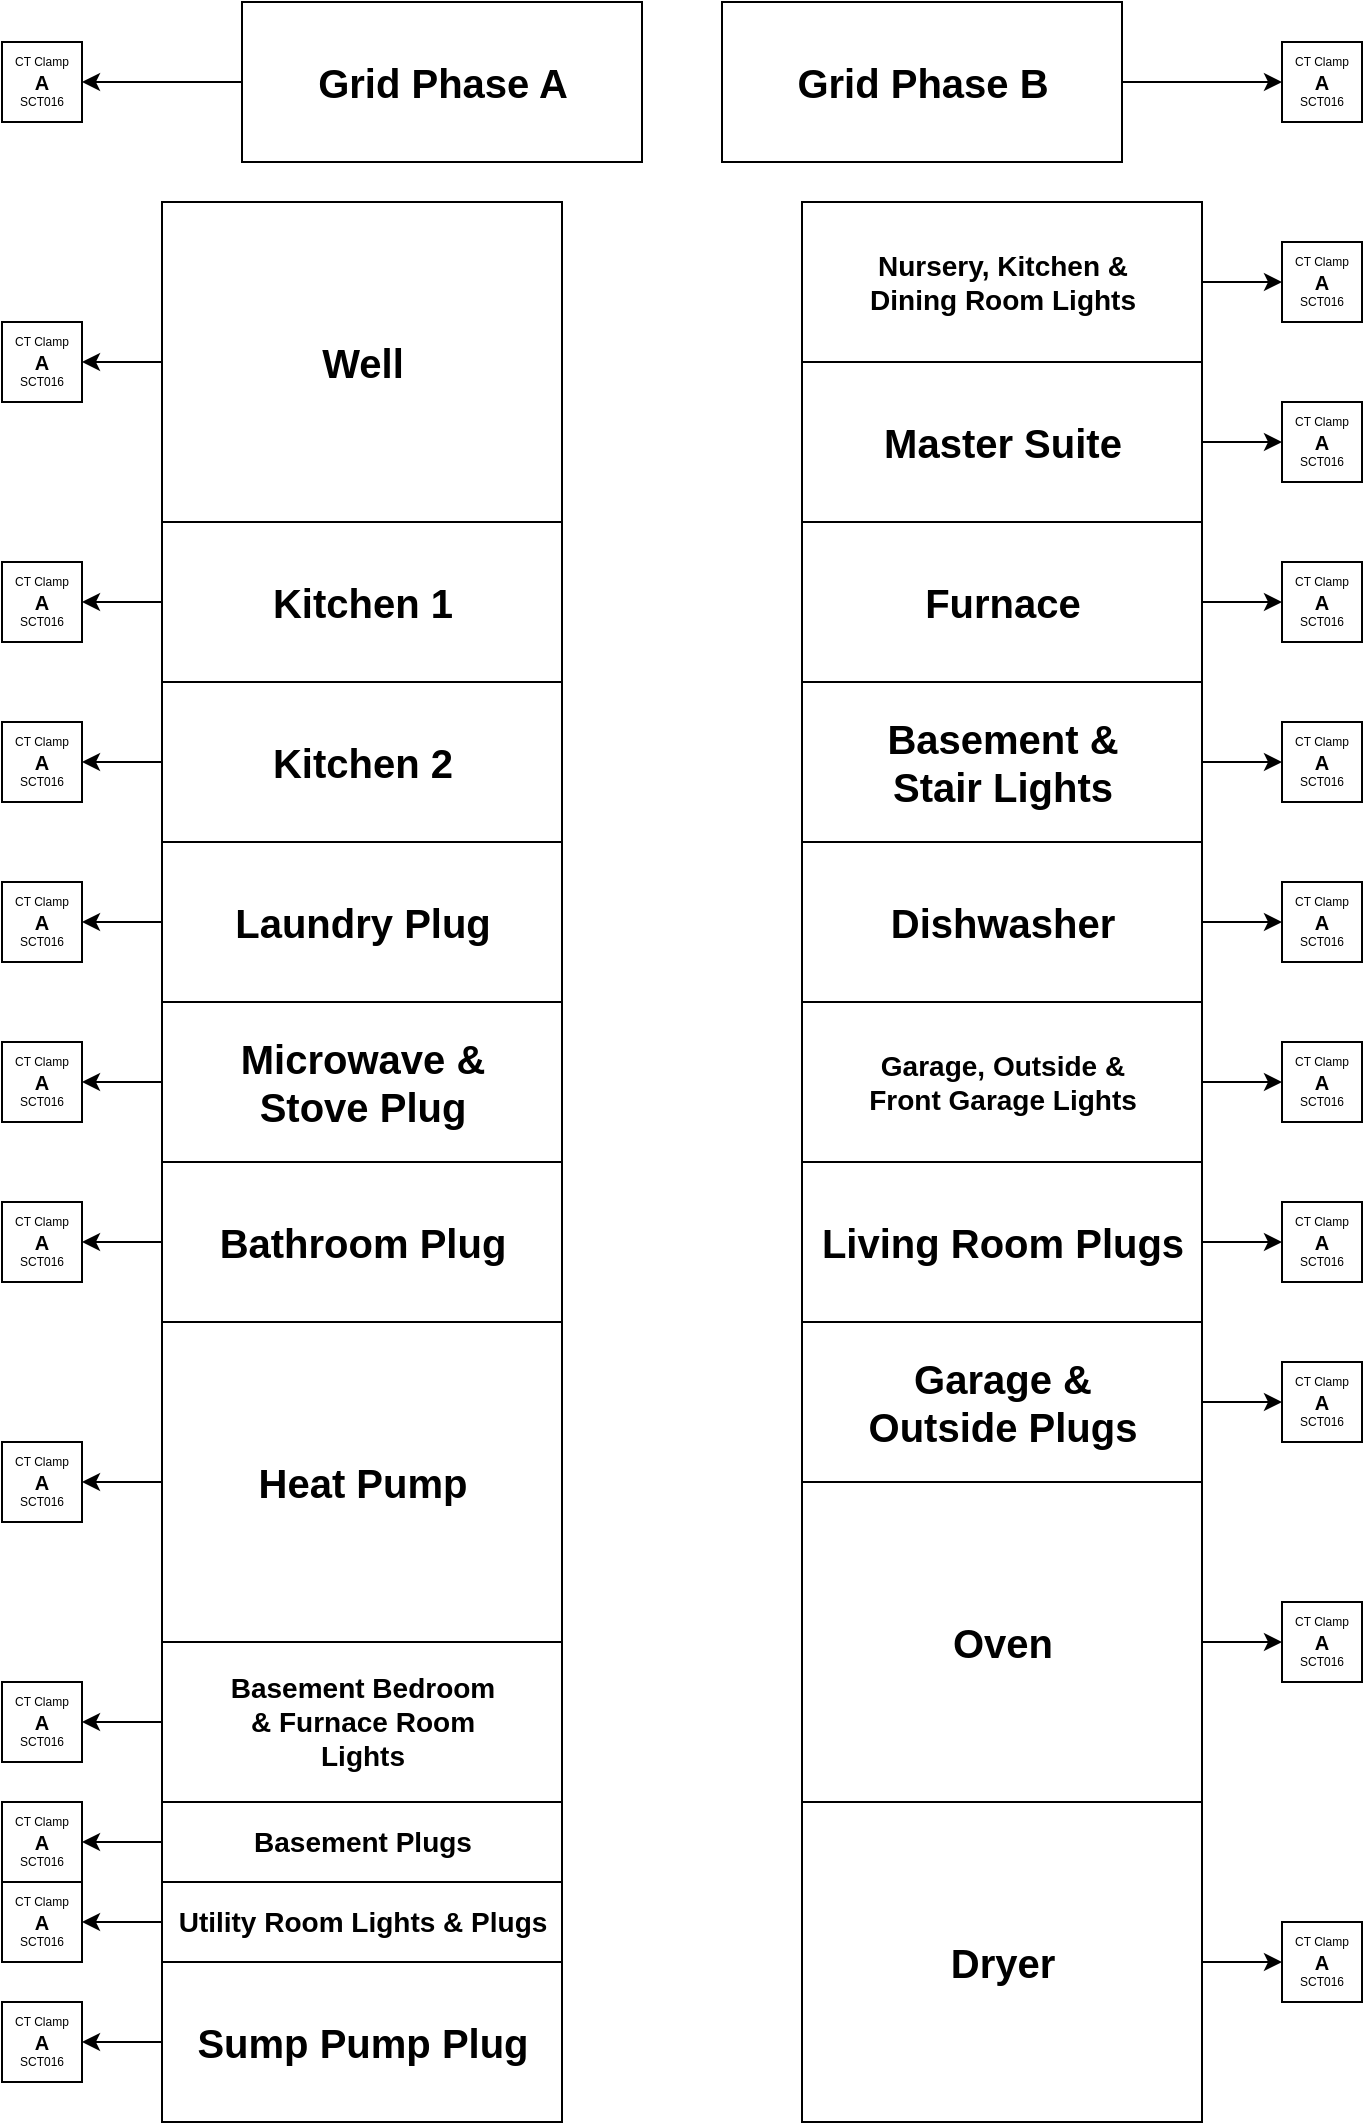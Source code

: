 <mxfile version="19.0.2" type="github" pages="2">
  <diagram id="DRhgaLMDNraIOgMgWesx" name="Breaker Box">
    <mxGraphModel dx="813" dy="431" grid="1" gridSize="10" guides="1" tooltips="1" connect="1" arrows="1" fold="1" page="1" pageScale="1" pageWidth="850" pageHeight="1100" math="0" shadow="0">
      <root>
        <mxCell id="0" />
        <mxCell id="1" parent="0" />
        <mxCell id="drx9oqWnCaMJqr_u1JMM-46" style="edgeStyle=orthogonalEdgeStyle;rounded=0;orthogonalLoop=1;jettySize=auto;html=1;entryX=1;entryY=0.5;entryDx=0;entryDy=0;fontSize=10;" edge="1" parent="1" source="ZPgQHkscu5WNzXI9OrXt-1" target="drx9oqWnCaMJqr_u1JMM-1">
          <mxGeometry relative="1" as="geometry" />
        </mxCell>
        <mxCell id="ZPgQHkscu5WNzXI9OrXt-1" value="Well" style="verticalLabelPosition=middle;verticalAlign=middle;html=1;shape=mxgraph.basic.rect;fillColor2=none;strokeWidth=1;size=20;indent=5;labelPosition=center;align=center;fontSize=20;fontStyle=1" vertex="1" parent="1">
          <mxGeometry x="160" y="120" width="200" height="160" as="geometry" />
        </mxCell>
        <mxCell id="drx9oqWnCaMJqr_u1JMM-45" style="edgeStyle=orthogonalEdgeStyle;rounded=0;orthogonalLoop=1;jettySize=auto;html=1;entryX=1;entryY=0.5;entryDx=0;entryDy=0;fontSize=10;" edge="1" parent="1" source="ZPgQHkscu5WNzXI9OrXt-2" target="drx9oqWnCaMJqr_u1JMM-2">
          <mxGeometry relative="1" as="geometry" />
        </mxCell>
        <mxCell id="ZPgQHkscu5WNzXI9OrXt-2" value="&lt;b&gt;Kitchen 1&lt;/b&gt;" style="verticalLabelPosition=middle;verticalAlign=middle;html=1;shape=mxgraph.basic.rect;fillColor2=none;strokeWidth=1;size=20;indent=5;fontSize=20;labelPosition=center;align=center;" vertex="1" parent="1">
          <mxGeometry x="160" y="280" width="200" height="80" as="geometry" />
        </mxCell>
        <mxCell id="drx9oqWnCaMJqr_u1JMM-44" style="edgeStyle=orthogonalEdgeStyle;rounded=0;orthogonalLoop=1;jettySize=auto;html=1;entryX=1;entryY=0.5;entryDx=0;entryDy=0;fontSize=10;" edge="1" parent="1" source="ZPgQHkscu5WNzXI9OrXt-3" target="drx9oqWnCaMJqr_u1JMM-3">
          <mxGeometry relative="1" as="geometry" />
        </mxCell>
        <mxCell id="ZPgQHkscu5WNzXI9OrXt-3" value="&lt;b&gt;Kitchen 2&lt;/b&gt;" style="verticalLabelPosition=middle;verticalAlign=middle;html=1;shape=mxgraph.basic.rect;fillColor2=none;strokeWidth=1;size=20;indent=5;fontSize=20;labelPosition=center;align=center;" vertex="1" parent="1">
          <mxGeometry x="160" y="360" width="200" height="80" as="geometry" />
        </mxCell>
        <mxCell id="drx9oqWnCaMJqr_u1JMM-43" style="edgeStyle=orthogonalEdgeStyle;rounded=0;orthogonalLoop=1;jettySize=auto;html=1;entryX=1;entryY=0.5;entryDx=0;entryDy=0;fontSize=10;" edge="1" parent="1" source="ZPgQHkscu5WNzXI9OrXt-4" target="drx9oqWnCaMJqr_u1JMM-4">
          <mxGeometry relative="1" as="geometry" />
        </mxCell>
        <mxCell id="ZPgQHkscu5WNzXI9OrXt-4" value="&lt;b&gt;Laundry Plug&lt;/b&gt;" style="verticalLabelPosition=middle;verticalAlign=middle;html=1;shape=mxgraph.basic.rect;fillColor2=none;strokeWidth=1;size=20;indent=5;fontSize=20;labelPosition=center;align=center;" vertex="1" parent="1">
          <mxGeometry x="160" y="440" width="200" height="80" as="geometry" />
        </mxCell>
        <mxCell id="drx9oqWnCaMJqr_u1JMM-42" style="edgeStyle=orthogonalEdgeStyle;rounded=0;orthogonalLoop=1;jettySize=auto;html=1;entryX=1;entryY=0.5;entryDx=0;entryDy=0;fontSize=10;" edge="1" parent="1" source="ZPgQHkscu5WNzXI9OrXt-5" target="drx9oqWnCaMJqr_u1JMM-15">
          <mxGeometry relative="1" as="geometry" />
        </mxCell>
        <mxCell id="ZPgQHkscu5WNzXI9OrXt-5" value="&lt;b&gt;Microwave &amp;amp; &lt;br&gt;Stove Plug&lt;/b&gt;" style="verticalLabelPosition=middle;verticalAlign=middle;html=1;shape=mxgraph.basic.rect;fillColor2=none;strokeWidth=1;size=20;indent=5;fontSize=20;labelPosition=center;align=center;" vertex="1" parent="1">
          <mxGeometry x="160" y="520" width="200" height="80" as="geometry" />
        </mxCell>
        <mxCell id="drx9oqWnCaMJqr_u1JMM-41" style="edgeStyle=orthogonalEdgeStyle;rounded=0;orthogonalLoop=1;jettySize=auto;html=1;entryX=1;entryY=0.5;entryDx=0;entryDy=0;fontSize=10;" edge="1" parent="1" source="ZPgQHkscu5WNzXI9OrXt-6" target="drx9oqWnCaMJqr_u1JMM-21">
          <mxGeometry relative="1" as="geometry" />
        </mxCell>
        <mxCell id="ZPgQHkscu5WNzXI9OrXt-6" value="&lt;b&gt;Bathroom Plug&lt;/b&gt;" style="verticalLabelPosition=middle;verticalAlign=middle;html=1;shape=mxgraph.basic.rect;fillColor2=none;strokeWidth=1;size=20;indent=5;fontSize=20;labelPosition=center;align=center;" vertex="1" parent="1">
          <mxGeometry x="160" y="600" width="200" height="80" as="geometry" />
        </mxCell>
        <mxCell id="drx9oqWnCaMJqr_u1JMM-40" style="edgeStyle=orthogonalEdgeStyle;rounded=0;orthogonalLoop=1;jettySize=auto;html=1;entryX=1;entryY=0.5;entryDx=0;entryDy=0;fontSize=10;" edge="1" parent="1" source="ZPgQHkscu5WNzXI9OrXt-7" target="drx9oqWnCaMJqr_u1JMM-20">
          <mxGeometry relative="1" as="geometry" />
        </mxCell>
        <mxCell id="ZPgQHkscu5WNzXI9OrXt-7" value="&lt;b&gt;Heat Pump&lt;/b&gt;" style="verticalLabelPosition=middle;verticalAlign=middle;html=1;shape=mxgraph.basic.rect;fillColor2=none;strokeWidth=1;size=20;indent=5;fontSize=20;labelPosition=center;align=center;" vertex="1" parent="1">
          <mxGeometry x="160" y="680" width="200" height="160" as="geometry" />
        </mxCell>
        <mxCell id="drx9oqWnCaMJqr_u1JMM-39" style="edgeStyle=orthogonalEdgeStyle;rounded=0;orthogonalLoop=1;jettySize=auto;html=1;entryX=1;entryY=0.5;entryDx=0;entryDy=0;fontSize=10;" edge="1" parent="1" source="ZPgQHkscu5WNzXI9OrXt-8" target="drx9oqWnCaMJqr_u1JMM-19">
          <mxGeometry relative="1" as="geometry" />
        </mxCell>
        <mxCell id="ZPgQHkscu5WNzXI9OrXt-8" value="&lt;b style=&quot;font-size: 14px;&quot;&gt;Basement Bedroom&lt;br style=&quot;font-size: 14px;&quot;&gt;&amp;amp; Furnace Room&lt;br style=&quot;font-size: 14px;&quot;&gt;Lights&lt;br style=&quot;font-size: 14px;&quot;&gt;&lt;/b&gt;" style="verticalLabelPosition=middle;verticalAlign=middle;html=1;shape=mxgraph.basic.rect;fillColor2=none;strokeWidth=1;size=20;indent=5;fontSize=14;labelPosition=center;align=center;" vertex="1" parent="1">
          <mxGeometry x="160" y="840" width="200" height="80" as="geometry" />
        </mxCell>
        <mxCell id="drx9oqWnCaMJqr_u1JMM-38" style="edgeStyle=orthogonalEdgeStyle;rounded=0;orthogonalLoop=1;jettySize=auto;html=1;entryX=1;entryY=0.5;entryDx=0;entryDy=0;fontSize=10;" edge="1" parent="1" source="ZPgQHkscu5WNzXI9OrXt-9" target="drx9oqWnCaMJqr_u1JMM-18">
          <mxGeometry relative="1" as="geometry" />
        </mxCell>
        <mxCell id="ZPgQHkscu5WNzXI9OrXt-9" value="&lt;b style=&quot;font-size: 14px;&quot;&gt;Basement Plugs&lt;/b&gt;" style="verticalLabelPosition=middle;verticalAlign=middle;html=1;shape=mxgraph.basic.rect;fillColor2=none;strokeWidth=1;size=20;indent=5;fontSize=14;labelPosition=center;align=center;" vertex="1" parent="1">
          <mxGeometry x="160" y="920" width="200" height="40" as="geometry" />
        </mxCell>
        <mxCell id="drx9oqWnCaMJqr_u1JMM-37" style="edgeStyle=orthogonalEdgeStyle;rounded=0;orthogonalLoop=1;jettySize=auto;html=1;entryX=1;entryY=0.5;entryDx=0;entryDy=0;fontSize=10;" edge="1" parent="1" source="ZPgQHkscu5WNzXI9OrXt-10" target="drx9oqWnCaMJqr_u1JMM-17">
          <mxGeometry relative="1" as="geometry" />
        </mxCell>
        <mxCell id="ZPgQHkscu5WNzXI9OrXt-10" value="&lt;b style=&quot;font-size: 14px;&quot;&gt;Utility Room Lights &amp;amp; Plugs&lt;/b&gt;" style="verticalLabelPosition=middle;verticalAlign=middle;html=1;shape=mxgraph.basic.rect;fillColor2=none;strokeWidth=1;size=20;indent=5;fontSize=14;labelPosition=center;align=center;" vertex="1" parent="1">
          <mxGeometry x="160" y="960" width="200" height="40" as="geometry" />
        </mxCell>
        <mxCell id="drx9oqWnCaMJqr_u1JMM-36" style="edgeStyle=orthogonalEdgeStyle;rounded=0;orthogonalLoop=1;jettySize=auto;html=1;entryX=1;entryY=0.5;entryDx=0;entryDy=0;fontSize=10;" edge="1" parent="1" source="ZPgQHkscu5WNzXI9OrXt-11" target="drx9oqWnCaMJqr_u1JMM-16">
          <mxGeometry relative="1" as="geometry" />
        </mxCell>
        <mxCell id="ZPgQHkscu5WNzXI9OrXt-11" value="&lt;b&gt;Sump Pump Plug&lt;/b&gt;" style="verticalLabelPosition=middle;verticalAlign=middle;html=1;shape=mxgraph.basic.rect;fillColor2=none;strokeWidth=1;size=20;indent=5;fontSize=20;labelPosition=center;align=center;" vertex="1" parent="1">
          <mxGeometry x="160" y="1000" width="200" height="80" as="geometry" />
        </mxCell>
        <mxCell id="drx9oqWnCaMJqr_u1JMM-25" style="edgeStyle=orthogonalEdgeStyle;rounded=0;orthogonalLoop=1;jettySize=auto;html=1;entryX=0;entryY=0.5;entryDx=0;entryDy=0;fontSize=10;" edge="1" parent="1" source="ZPgQHkscu5WNzXI9OrXt-12" target="drx9oqWnCaMJqr_u1JMM-5">
          <mxGeometry relative="1" as="geometry" />
        </mxCell>
        <mxCell id="ZPgQHkscu5WNzXI9OrXt-12" value="&lt;b style=&quot;font-size: 14px;&quot;&gt;Nursery, Kitchen &amp;amp;&lt;br style=&quot;font-size: 14px;&quot;&gt;Dining Room Lights&lt;br style=&quot;font-size: 14px;&quot;&gt;&lt;/b&gt;" style="verticalLabelPosition=middle;verticalAlign=middle;html=1;shape=mxgraph.basic.rect;fillColor2=none;strokeWidth=1;size=20;indent=5;fontSize=14;labelPosition=center;align=center;" vertex="1" parent="1">
          <mxGeometry x="480" y="120" width="200" height="80" as="geometry" />
        </mxCell>
        <mxCell id="drx9oqWnCaMJqr_u1JMM-27" style="edgeStyle=orthogonalEdgeStyle;rounded=0;orthogonalLoop=1;jettySize=auto;html=1;fontSize=10;" edge="1" parent="1" source="ZPgQHkscu5WNzXI9OrXt-13" target="drx9oqWnCaMJqr_u1JMM-6">
          <mxGeometry relative="1" as="geometry" />
        </mxCell>
        <mxCell id="ZPgQHkscu5WNzXI9OrXt-13" value="&lt;b&gt;Master Suite&lt;/b&gt;" style="verticalLabelPosition=middle;verticalAlign=middle;html=1;shape=mxgraph.basic.rect;fillColor2=none;strokeWidth=1;size=20;indent=5;fontSize=20;labelPosition=center;align=center;" vertex="1" parent="1">
          <mxGeometry x="480" y="200" width="200" height="80" as="geometry" />
        </mxCell>
        <mxCell id="drx9oqWnCaMJqr_u1JMM-28" style="edgeStyle=orthogonalEdgeStyle;rounded=0;orthogonalLoop=1;jettySize=auto;html=1;entryX=0;entryY=0.5;entryDx=0;entryDy=0;fontSize=10;" edge="1" parent="1" source="ZPgQHkscu5WNzXI9OrXt-14" target="drx9oqWnCaMJqr_u1JMM-7">
          <mxGeometry relative="1" as="geometry" />
        </mxCell>
        <mxCell id="ZPgQHkscu5WNzXI9OrXt-14" value="&lt;b&gt;Furnace&lt;/b&gt;" style="verticalLabelPosition=middle;verticalAlign=middle;html=1;shape=mxgraph.basic.rect;fillColor2=none;strokeWidth=1;size=20;indent=5;fontSize=20;labelPosition=center;align=center;" vertex="1" parent="1">
          <mxGeometry x="480" y="280" width="200" height="80" as="geometry" />
        </mxCell>
        <mxCell id="drx9oqWnCaMJqr_u1JMM-29" style="edgeStyle=orthogonalEdgeStyle;rounded=0;orthogonalLoop=1;jettySize=auto;html=1;fontSize=10;" edge="1" parent="1" source="ZPgQHkscu5WNzXI9OrXt-15" target="drx9oqWnCaMJqr_u1JMM-8">
          <mxGeometry relative="1" as="geometry" />
        </mxCell>
        <mxCell id="ZPgQHkscu5WNzXI9OrXt-15" value="&lt;b&gt;Basement &amp;amp;&lt;br&gt;Stair Lights&lt;br&gt;&lt;/b&gt;" style="verticalLabelPosition=middle;verticalAlign=middle;html=1;shape=mxgraph.basic.rect;fillColor2=none;strokeWidth=1;size=20;indent=5;fontSize=20;labelPosition=center;align=center;" vertex="1" parent="1">
          <mxGeometry x="480" y="360" width="200" height="80" as="geometry" />
        </mxCell>
        <mxCell id="drx9oqWnCaMJqr_u1JMM-30" style="edgeStyle=orthogonalEdgeStyle;rounded=0;orthogonalLoop=1;jettySize=auto;html=1;entryX=0;entryY=0.5;entryDx=0;entryDy=0;fontSize=10;" edge="1" parent="1" source="ZPgQHkscu5WNzXI9OrXt-16" target="drx9oqWnCaMJqr_u1JMM-9">
          <mxGeometry relative="1" as="geometry" />
        </mxCell>
        <mxCell id="ZPgQHkscu5WNzXI9OrXt-16" value="&lt;b&gt;Dishwasher&lt;/b&gt;" style="verticalLabelPosition=middle;verticalAlign=middle;html=1;shape=mxgraph.basic.rect;fillColor2=none;strokeWidth=1;size=20;indent=5;fontSize=20;labelPosition=center;align=center;" vertex="1" parent="1">
          <mxGeometry x="480" y="440" width="200" height="80" as="geometry" />
        </mxCell>
        <mxCell id="drx9oqWnCaMJqr_u1JMM-31" style="edgeStyle=orthogonalEdgeStyle;rounded=0;orthogonalLoop=1;jettySize=auto;html=1;entryX=0;entryY=0.5;entryDx=0;entryDy=0;fontSize=10;" edge="1" parent="1" source="ZPgQHkscu5WNzXI9OrXt-17" target="drx9oqWnCaMJqr_u1JMM-10">
          <mxGeometry relative="1" as="geometry" />
        </mxCell>
        <mxCell id="ZPgQHkscu5WNzXI9OrXt-17" value="&lt;b style=&quot;font-size: 14px;&quot;&gt;Garage, Outside &amp;amp;&lt;br style=&quot;font-size: 14px;&quot;&gt;Front Garage Lights&lt;br style=&quot;font-size: 14px;&quot;&gt;&lt;/b&gt;" style="verticalLabelPosition=middle;verticalAlign=middle;html=1;shape=mxgraph.basic.rect;fillColor2=none;strokeWidth=1;size=20;indent=5;fontSize=14;labelPosition=center;align=center;" vertex="1" parent="1">
          <mxGeometry x="480" y="520" width="200" height="80" as="geometry" />
        </mxCell>
        <mxCell id="drx9oqWnCaMJqr_u1JMM-32" style="edgeStyle=orthogonalEdgeStyle;rounded=0;orthogonalLoop=1;jettySize=auto;html=1;fontSize=10;" edge="1" parent="1" source="ZPgQHkscu5WNzXI9OrXt-18" target="drx9oqWnCaMJqr_u1JMM-14">
          <mxGeometry relative="1" as="geometry" />
        </mxCell>
        <mxCell id="ZPgQHkscu5WNzXI9OrXt-18" value="&lt;b&gt;Living Room Plugs&lt;/b&gt;" style="verticalLabelPosition=middle;verticalAlign=middle;html=1;shape=mxgraph.basic.rect;fillColor2=none;strokeWidth=1;size=20;indent=5;fontSize=20;labelPosition=center;align=center;" vertex="1" parent="1">
          <mxGeometry x="480" y="600" width="200" height="80" as="geometry" />
        </mxCell>
        <mxCell id="drx9oqWnCaMJqr_u1JMM-35" style="edgeStyle=orthogonalEdgeStyle;rounded=0;orthogonalLoop=1;jettySize=auto;html=1;entryX=0;entryY=0.5;entryDx=0;entryDy=0;fontSize=10;" edge="1" parent="1" source="ZPgQHkscu5WNzXI9OrXt-19" target="drx9oqWnCaMJqr_u1JMM-11">
          <mxGeometry relative="1" as="geometry" />
        </mxCell>
        <mxCell id="ZPgQHkscu5WNzXI9OrXt-19" value="&lt;b&gt;Dryer&lt;/b&gt;" style="verticalLabelPosition=middle;verticalAlign=middle;html=1;shape=mxgraph.basic.rect;fillColor2=none;strokeWidth=1;size=20;indent=5;fontSize=20;labelPosition=center;align=center;" vertex="1" parent="1">
          <mxGeometry x="480" y="920" width="200" height="160" as="geometry" />
        </mxCell>
        <mxCell id="drx9oqWnCaMJqr_u1JMM-34" style="edgeStyle=orthogonalEdgeStyle;rounded=0;orthogonalLoop=1;jettySize=auto;html=1;fontSize=10;" edge="1" parent="1" source="ZPgQHkscu5WNzXI9OrXt-20" target="drx9oqWnCaMJqr_u1JMM-12">
          <mxGeometry relative="1" as="geometry" />
        </mxCell>
        <mxCell id="ZPgQHkscu5WNzXI9OrXt-20" value="&lt;b&gt;Oven&lt;/b&gt;" style="verticalLabelPosition=middle;verticalAlign=middle;html=1;shape=mxgraph.basic.rect;fillColor2=none;strokeWidth=1;size=20;indent=5;fontSize=20;labelPosition=center;align=center;" vertex="1" parent="1">
          <mxGeometry x="480" y="760" width="200" height="160" as="geometry" />
        </mxCell>
        <mxCell id="drx9oqWnCaMJqr_u1JMM-33" style="edgeStyle=orthogonalEdgeStyle;rounded=0;orthogonalLoop=1;jettySize=auto;html=1;entryX=0;entryY=0.5;entryDx=0;entryDy=0;fontSize=10;" edge="1" parent="1" source="ZPgQHkscu5WNzXI9OrXt-21" target="drx9oqWnCaMJqr_u1JMM-13">
          <mxGeometry relative="1" as="geometry" />
        </mxCell>
        <mxCell id="ZPgQHkscu5WNzXI9OrXt-21" value="&lt;b&gt;Garage &amp;amp;&lt;br&gt;Outside Plugs&lt;br&gt;&lt;/b&gt;" style="verticalLabelPosition=middle;verticalAlign=middle;html=1;shape=mxgraph.basic.rect;fillColor2=none;strokeWidth=1;size=20;indent=5;fontSize=20;labelPosition=center;align=center;" vertex="1" parent="1">
          <mxGeometry x="480" y="680" width="200" height="80" as="geometry" />
        </mxCell>
        <mxCell id="tvvM52soUCszmdAncYCf-1" style="edgeStyle=orthogonalEdgeStyle;rounded=0;orthogonalLoop=1;jettySize=auto;html=1;fontSize=14;entryX=1;entryY=0.5;entryDx=0;entryDy=0;" edge="1" parent="1" source="ZPgQHkscu5WNzXI9OrXt-22" target="tvvM52soUCszmdAncYCf-2">
          <mxGeometry relative="1" as="geometry">
            <mxPoint x="180" y="60" as="targetPoint" />
          </mxGeometry>
        </mxCell>
        <mxCell id="ZPgQHkscu5WNzXI9OrXt-22" value="&lt;b&gt;Grid Phase A&lt;/b&gt;" style="verticalLabelPosition=middle;verticalAlign=middle;html=1;shape=mxgraph.basic.rect;fillColor2=none;strokeWidth=1;size=20;indent=5;fontSize=20;labelPosition=center;align=center;" vertex="1" parent="1">
          <mxGeometry x="200" y="20" width="200" height="80" as="geometry" />
        </mxCell>
        <mxCell id="drx9oqWnCaMJqr_u1JMM-24" style="edgeStyle=orthogonalEdgeStyle;rounded=0;orthogonalLoop=1;jettySize=auto;html=1;entryX=0;entryY=0.5;entryDx=0;entryDy=0;fontSize=10;" edge="1" parent="1" source="ZPgQHkscu5WNzXI9OrXt-23" target="drx9oqWnCaMJqr_u1JMM-23">
          <mxGeometry relative="1" as="geometry" />
        </mxCell>
        <mxCell id="ZPgQHkscu5WNzXI9OrXt-23" value="&lt;b&gt;Grid Phase B&lt;/b&gt;" style="verticalLabelPosition=middle;verticalAlign=middle;html=1;shape=mxgraph.basic.rect;fillColor2=none;strokeWidth=1;size=20;indent=5;fontSize=20;labelPosition=center;align=center;" vertex="1" parent="1">
          <mxGeometry x="440" y="20" width="200" height="80" as="geometry" />
        </mxCell>
        <mxCell id="tvvM52soUCszmdAncYCf-2" value="CT Clamp&lt;br&gt;&lt;font style=&quot;font-size: 10px;&quot;&gt;&lt;b&gt;A&lt;/b&gt;&lt;/font&gt;&lt;br&gt;SCT016" style="whiteSpace=wrap;html=1;aspect=fixed;fontSize=6;" vertex="1" parent="1">
          <mxGeometry x="80" y="40" width="40" height="40" as="geometry" />
        </mxCell>
        <mxCell id="drx9oqWnCaMJqr_u1JMM-1" value="CT Clamp&lt;br&gt;&lt;font style=&quot;font-size: 10px;&quot;&gt;&lt;b&gt;A&lt;/b&gt;&lt;/font&gt;&lt;br&gt;SCT016" style="whiteSpace=wrap;html=1;aspect=fixed;fontSize=6;" vertex="1" parent="1">
          <mxGeometry x="80" y="180" width="40" height="40" as="geometry" />
        </mxCell>
        <mxCell id="drx9oqWnCaMJqr_u1JMM-2" value="CT Clamp&lt;br&gt;&lt;font style=&quot;font-size: 10px;&quot;&gt;&lt;b&gt;A&lt;/b&gt;&lt;/font&gt;&lt;br&gt;SCT016" style="whiteSpace=wrap;html=1;aspect=fixed;fontSize=6;" vertex="1" parent="1">
          <mxGeometry x="80" y="300" width="40" height="40" as="geometry" />
        </mxCell>
        <mxCell id="drx9oqWnCaMJqr_u1JMM-3" value="CT Clamp&lt;br&gt;&lt;font style=&quot;font-size: 10px;&quot;&gt;&lt;b&gt;A&lt;/b&gt;&lt;/font&gt;&lt;br&gt;SCT016" style="whiteSpace=wrap;html=1;aspect=fixed;fontSize=6;" vertex="1" parent="1">
          <mxGeometry x="80" y="380" width="40" height="40" as="geometry" />
        </mxCell>
        <mxCell id="drx9oqWnCaMJqr_u1JMM-4" value="CT Clamp&lt;br&gt;&lt;font style=&quot;font-size: 10px;&quot;&gt;&lt;b&gt;A&lt;/b&gt;&lt;/font&gt;&lt;br&gt;SCT016" style="whiteSpace=wrap;html=1;aspect=fixed;fontSize=6;" vertex="1" parent="1">
          <mxGeometry x="80" y="460" width="40" height="40" as="geometry" />
        </mxCell>
        <mxCell id="drx9oqWnCaMJqr_u1JMM-5" value="CT Clamp&lt;br&gt;&lt;font style=&quot;font-size: 10px;&quot;&gt;&lt;b&gt;A&lt;/b&gt;&lt;/font&gt;&lt;br&gt;SCT016" style="whiteSpace=wrap;html=1;aspect=fixed;fontSize=6;" vertex="1" parent="1">
          <mxGeometry x="720" y="140" width="40" height="40" as="geometry" />
        </mxCell>
        <mxCell id="drx9oqWnCaMJqr_u1JMM-6" value="CT Clamp&lt;br&gt;&lt;font style=&quot;font-size: 10px;&quot;&gt;&lt;b&gt;A&lt;/b&gt;&lt;/font&gt;&lt;br&gt;SCT016" style="whiteSpace=wrap;html=1;aspect=fixed;fontSize=6;" vertex="1" parent="1">
          <mxGeometry x="720" y="220" width="40" height="40" as="geometry" />
        </mxCell>
        <mxCell id="drx9oqWnCaMJqr_u1JMM-7" value="CT Clamp&lt;br&gt;&lt;font style=&quot;font-size: 10px;&quot;&gt;&lt;b&gt;A&lt;/b&gt;&lt;/font&gt;&lt;br&gt;SCT016" style="whiteSpace=wrap;html=1;aspect=fixed;fontSize=6;" vertex="1" parent="1">
          <mxGeometry x="720" y="300" width="40" height="40" as="geometry" />
        </mxCell>
        <mxCell id="drx9oqWnCaMJqr_u1JMM-8" value="CT Clamp&lt;br&gt;&lt;font style=&quot;font-size: 10px;&quot;&gt;&lt;b&gt;A&lt;/b&gt;&lt;/font&gt;&lt;br&gt;SCT016" style="whiteSpace=wrap;html=1;aspect=fixed;fontSize=6;" vertex="1" parent="1">
          <mxGeometry x="720" y="380" width="40" height="40" as="geometry" />
        </mxCell>
        <mxCell id="drx9oqWnCaMJqr_u1JMM-9" value="CT Clamp&lt;br&gt;&lt;font style=&quot;font-size: 10px;&quot;&gt;&lt;b&gt;A&lt;/b&gt;&lt;/font&gt;&lt;br&gt;SCT016" style="whiteSpace=wrap;html=1;aspect=fixed;fontSize=6;" vertex="1" parent="1">
          <mxGeometry x="720" y="460" width="40" height="40" as="geometry" />
        </mxCell>
        <mxCell id="drx9oqWnCaMJqr_u1JMM-10" value="CT Clamp&lt;br&gt;&lt;font style=&quot;font-size: 10px;&quot;&gt;&lt;b&gt;A&lt;/b&gt;&lt;/font&gt;&lt;br&gt;SCT016" style="whiteSpace=wrap;html=1;aspect=fixed;fontSize=6;" vertex="1" parent="1">
          <mxGeometry x="720" y="540" width="40" height="40" as="geometry" />
        </mxCell>
        <mxCell id="drx9oqWnCaMJqr_u1JMM-11" value="CT Clamp&lt;br&gt;&lt;font style=&quot;font-size: 10px;&quot;&gt;&lt;b&gt;A&lt;/b&gt;&lt;/font&gt;&lt;br&gt;SCT016" style="whiteSpace=wrap;html=1;aspect=fixed;fontSize=6;" vertex="1" parent="1">
          <mxGeometry x="720" y="980" width="40" height="40" as="geometry" />
        </mxCell>
        <mxCell id="drx9oqWnCaMJqr_u1JMM-12" value="CT Clamp&lt;br&gt;&lt;font style=&quot;font-size: 10px;&quot;&gt;&lt;b&gt;A&lt;/b&gt;&lt;/font&gt;&lt;br&gt;SCT016" style="whiteSpace=wrap;html=1;aspect=fixed;fontSize=6;" vertex="1" parent="1">
          <mxGeometry x="720" y="820" width="40" height="40" as="geometry" />
        </mxCell>
        <mxCell id="drx9oqWnCaMJqr_u1JMM-13" value="CT Clamp&lt;br&gt;&lt;font style=&quot;font-size: 10px;&quot;&gt;&lt;b&gt;A&lt;/b&gt;&lt;/font&gt;&lt;br&gt;SCT016" style="whiteSpace=wrap;html=1;aspect=fixed;fontSize=6;" vertex="1" parent="1">
          <mxGeometry x="720" y="700" width="40" height="40" as="geometry" />
        </mxCell>
        <mxCell id="drx9oqWnCaMJqr_u1JMM-14" value="CT Clamp&lt;br&gt;&lt;font style=&quot;font-size: 10px;&quot;&gt;&lt;b&gt;A&lt;/b&gt;&lt;/font&gt;&lt;br&gt;SCT016" style="whiteSpace=wrap;html=1;aspect=fixed;fontSize=6;" vertex="1" parent="1">
          <mxGeometry x="720" y="620" width="40" height="40" as="geometry" />
        </mxCell>
        <mxCell id="drx9oqWnCaMJqr_u1JMM-15" value="CT Clamp&lt;br&gt;&lt;font style=&quot;font-size: 10px;&quot;&gt;&lt;b&gt;A&lt;/b&gt;&lt;/font&gt;&lt;br&gt;SCT016" style="whiteSpace=wrap;html=1;aspect=fixed;fontSize=6;" vertex="1" parent="1">
          <mxGeometry x="80" y="540" width="40" height="40" as="geometry" />
        </mxCell>
        <mxCell id="drx9oqWnCaMJqr_u1JMM-16" value="CT Clamp&lt;br&gt;&lt;font style=&quot;font-size: 10px;&quot;&gt;&lt;b&gt;A&lt;/b&gt;&lt;/font&gt;&lt;br&gt;SCT016" style="whiteSpace=wrap;html=1;aspect=fixed;fontSize=6;" vertex="1" parent="1">
          <mxGeometry x="80" y="1020" width="40" height="40" as="geometry" />
        </mxCell>
        <mxCell id="drx9oqWnCaMJqr_u1JMM-17" value="CT Clamp&lt;br&gt;&lt;font style=&quot;font-size: 10px;&quot;&gt;&lt;b&gt;A&lt;/b&gt;&lt;/font&gt;&lt;br&gt;SCT016" style="whiteSpace=wrap;html=1;aspect=fixed;fontSize=6;" vertex="1" parent="1">
          <mxGeometry x="80" y="960" width="40" height="40" as="geometry" />
        </mxCell>
        <mxCell id="drx9oqWnCaMJqr_u1JMM-18" value="CT Clamp&lt;br&gt;&lt;font style=&quot;font-size: 10px;&quot;&gt;&lt;b&gt;A&lt;/b&gt;&lt;/font&gt;&lt;br&gt;SCT016" style="whiteSpace=wrap;html=1;aspect=fixed;fontSize=6;" vertex="1" parent="1">
          <mxGeometry x="80" y="920" width="40" height="40" as="geometry" />
        </mxCell>
        <mxCell id="drx9oqWnCaMJqr_u1JMM-19" value="CT Clamp&lt;br&gt;&lt;font style=&quot;font-size: 10px;&quot;&gt;&lt;b&gt;A&lt;/b&gt;&lt;/font&gt;&lt;br&gt;SCT016" style="whiteSpace=wrap;html=1;aspect=fixed;fontSize=6;" vertex="1" parent="1">
          <mxGeometry x="80" y="860" width="40" height="40" as="geometry" />
        </mxCell>
        <mxCell id="drx9oqWnCaMJqr_u1JMM-20" value="CT Clamp&lt;br&gt;&lt;font style=&quot;font-size: 10px;&quot;&gt;&lt;b&gt;A&lt;/b&gt;&lt;/font&gt;&lt;br&gt;SCT016" style="whiteSpace=wrap;html=1;aspect=fixed;fontSize=6;" vertex="1" parent="1">
          <mxGeometry x="80" y="740" width="40" height="40" as="geometry" />
        </mxCell>
        <mxCell id="drx9oqWnCaMJqr_u1JMM-21" value="CT Clamp&lt;br&gt;&lt;font style=&quot;font-size: 10px;&quot;&gt;&lt;b&gt;A&lt;/b&gt;&lt;/font&gt;&lt;br&gt;SCT016" style="whiteSpace=wrap;html=1;aspect=fixed;fontSize=6;" vertex="1" parent="1">
          <mxGeometry x="80" y="620" width="40" height="40" as="geometry" />
        </mxCell>
        <mxCell id="drx9oqWnCaMJqr_u1JMM-23" value="CT Clamp&lt;br&gt;&lt;font style=&quot;font-size: 10px;&quot;&gt;&lt;b&gt;A&lt;/b&gt;&lt;/font&gt;&lt;br&gt;SCT016" style="whiteSpace=wrap;html=1;aspect=fixed;fontSize=6;" vertex="1" parent="1">
          <mxGeometry x="720" y="40" width="40" height="40" as="geometry" />
        </mxCell>
      </root>
    </mxGraphModel>
  </diagram>
  <diagram id="R-VACFkbryrsxzP0tuec" name="Power Monitor">
    <mxGraphModel dx="1422" dy="754" grid="1" gridSize="10" guides="1" tooltips="1" connect="1" arrows="1" fold="1" page="1" pageScale="1" pageWidth="850" pageHeight="1100" math="0" shadow="0">
      <root>
        <mxCell id="0" />
        <mxCell id="1" parent="0" />
        <mxCell id="h0fynSkXnY6JJ_1KDg6M-1" value="IC3" style="rounded=0;whiteSpace=wrap;html=1;fontSize=14;" vertex="1" parent="1">
          <mxGeometry x="320" y="600" width="40" height="40" as="geometry" />
        </mxCell>
        <mxCell id="h0fynSkXnY6JJ_1KDg6M-2" value="IC2" style="rounded=0;whiteSpace=wrap;html=1;fontSize=14;" vertex="1" parent="1">
          <mxGeometry x="320" y="560" width="40" height="40" as="geometry" />
        </mxCell>
        <mxCell id="h0fynSkXnY6JJ_1KDg6M-3" value="IC1" style="rounded=0;whiteSpace=wrap;html=1;fontSize=14;" vertex="1" parent="1">
          <mxGeometry x="320" y="520" width="40" height="40" as="geometry" />
        </mxCell>
        <mxCell id="h0fynSkXnY6JJ_1KDg6M-4" value="IC4" style="rounded=0;whiteSpace=wrap;html=1;fontSize=14;" vertex="1" parent="1">
          <mxGeometry x="440" y="600" width="40" height="40" as="geometry" />
        </mxCell>
        <mxCell id="h0fynSkXnY6JJ_1KDg6M-5" value="IC5" style="rounded=0;whiteSpace=wrap;html=1;fontSize=14;" vertex="1" parent="1">
          <mxGeometry x="440" y="560" width="40" height="40" as="geometry" />
        </mxCell>
        <mxCell id="h0fynSkXnY6JJ_1KDg6M-6" value="IC6" style="rounded=0;whiteSpace=wrap;html=1;fontSize=14;" vertex="1" parent="1">
          <mxGeometry x="440" y="520" width="40" height="40" as="geometry" />
        </mxCell>
        <mxCell id="h0fynSkXnY6JJ_1KDg6M-7" value="IC9" style="rounded=0;whiteSpace=wrap;html=1;fontSize=14;" vertex="1" parent="1">
          <mxGeometry x="320" y="440" width="40" height="40" as="geometry" />
        </mxCell>
        <mxCell id="h0fynSkXnY6JJ_1KDg6M-8" value="IC8" style="rounded=0;whiteSpace=wrap;html=1;fontSize=14;" vertex="1" parent="1">
          <mxGeometry x="320" y="400" width="40" height="40" as="geometry" />
        </mxCell>
        <mxCell id="h0fynSkXnY6JJ_1KDg6M-9" value="IC7" style="rounded=0;whiteSpace=wrap;html=1;fontSize=14;" vertex="1" parent="1">
          <mxGeometry x="320" y="360" width="40" height="40" as="geometry" />
        </mxCell>
        <mxCell id="h0fynSkXnY6JJ_1KDg6M-10" value="IC10" style="rounded=0;whiteSpace=wrap;html=1;fontSize=14;" vertex="1" parent="1">
          <mxGeometry x="440" y="440" width="40" height="40" as="geometry" />
        </mxCell>
        <mxCell id="h0fynSkXnY6JJ_1KDg6M-11" value="IC11" style="rounded=0;whiteSpace=wrap;html=1;fontSize=14;" vertex="1" parent="1">
          <mxGeometry x="440" y="400" width="40" height="40" as="geometry" />
        </mxCell>
        <mxCell id="h0fynSkXnY6JJ_1KDg6M-12" value="IC12" style="rounded=0;whiteSpace=wrap;html=1;fontSize=14;" vertex="1" parent="1">
          <mxGeometry x="440" y="360" width="40" height="40" as="geometry" />
        </mxCell>
        <mxCell id="h0fynSkXnY6JJ_1KDg6M-13" value="IC15" style="rounded=0;whiteSpace=wrap;html=1;fontSize=14;" vertex="1" parent="1">
          <mxGeometry x="320" y="280" width="40" height="40" as="geometry" />
        </mxCell>
        <mxCell id="h0fynSkXnY6JJ_1KDg6M-14" value="IC14" style="rounded=0;whiteSpace=wrap;html=1;fontSize=14;" vertex="1" parent="1">
          <mxGeometry x="320" y="240" width="40" height="40" as="geometry" />
        </mxCell>
        <mxCell id="h0fynSkXnY6JJ_1KDg6M-15" value="IC13" style="rounded=0;whiteSpace=wrap;html=1;fontSize=14;" vertex="1" parent="1">
          <mxGeometry x="320" y="200" width="40" height="40" as="geometry" />
        </mxCell>
        <mxCell id="h0fynSkXnY6JJ_1KDg6M-16" value="IC16" style="rounded=0;whiteSpace=wrap;html=1;fontSize=14;" vertex="1" parent="1">
          <mxGeometry x="440" y="280" width="40" height="40" as="geometry" />
        </mxCell>
        <mxCell id="h0fynSkXnY6JJ_1KDg6M-17" value="IC17" style="rounded=0;whiteSpace=wrap;html=1;fontSize=14;" vertex="1" parent="1">
          <mxGeometry x="440" y="240" width="40" height="40" as="geometry" />
        </mxCell>
        <mxCell id="h0fynSkXnY6JJ_1KDg6M-18" value="IC18" style="rounded=0;whiteSpace=wrap;html=1;fontSize=14;" vertex="1" parent="1">
          <mxGeometry x="440" y="200" width="40" height="40" as="geometry" />
        </mxCell>
        <mxCell id="h0fynSkXnY6JJ_1KDg6M-19" value="IC21" style="rounded=0;whiteSpace=wrap;html=1;fontSize=14;" vertex="1" parent="1">
          <mxGeometry x="320" y="120" width="40" height="40" as="geometry" />
        </mxCell>
        <mxCell id="h0fynSkXnY6JJ_1KDg6M-20" value="IC20" style="rounded=0;whiteSpace=wrap;html=1;fontSize=14;" vertex="1" parent="1">
          <mxGeometry x="320" y="80" width="40" height="40" as="geometry" />
        </mxCell>
        <mxCell id="h0fynSkXnY6JJ_1KDg6M-21" value="IC19" style="rounded=0;whiteSpace=wrap;html=1;fontSize=14;" vertex="1" parent="1">
          <mxGeometry x="320" y="40" width="40" height="40" as="geometry" />
        </mxCell>
        <mxCell id="h0fynSkXnY6JJ_1KDg6M-22" value="IC22" style="rounded=0;whiteSpace=wrap;html=1;fontSize=14;" vertex="1" parent="1">
          <mxGeometry x="440" y="120" width="40" height="40" as="geometry" />
        </mxCell>
        <mxCell id="h0fynSkXnY6JJ_1KDg6M-23" value="IC23" style="rounded=0;whiteSpace=wrap;html=1;fontSize=14;" vertex="1" parent="1">
          <mxGeometry x="440" y="80" width="40" height="40" as="geometry" />
        </mxCell>
        <mxCell id="h0fynSkXnY6JJ_1KDg6M-24" value="IC24" style="rounded=0;whiteSpace=wrap;html=1;fontSize=14;" vertex="1" parent="1">
          <mxGeometry x="440" y="40" width="40" height="40" as="geometry" />
        </mxCell>
        <mxCell id="86AIFLwjqtZLj3MV1Lih-2" style="edgeStyle=orthogonalEdgeStyle;rounded=0;orthogonalLoop=1;jettySize=auto;html=1;entryX=0;entryY=0.5;entryDx=0;entryDy=0;fontSize=6;" edge="1" parent="1" source="86AIFLwjqtZLj3MV1Lih-1" target="h0fynSkXnY6JJ_1KDg6M-3">
          <mxGeometry relative="1" as="geometry" />
        </mxCell>
        <mxCell id="86AIFLwjqtZLj3MV1Lih-1" value="CT Clamp&lt;br&gt;&lt;font style=&quot;font-size: 10px;&quot;&gt;&lt;b&gt;A&lt;/b&gt;&lt;/font&gt;&lt;br style=&quot;font-size: 6px;&quot;&gt;SCT016" style="whiteSpace=wrap;html=1;aspect=fixed;fontSize=6;" vertex="1" parent="1">
          <mxGeometry x="240" y="520" width="40" height="40" as="geometry" />
        </mxCell>
        <mxCell id="TLH5_DfUlYEQ-pcVbCFO-34" style="edgeStyle=orthogonalEdgeStyle;rounded=0;orthogonalLoop=1;jettySize=auto;html=1;exitX=1;exitY=0.5;exitDx=0;exitDy=0;entryX=0;entryY=0.5;entryDx=0;entryDy=0;fontSize=10;" edge="1" parent="1" source="TLH5_DfUlYEQ-pcVbCFO-1" target="h0fynSkXnY6JJ_1KDg6M-21">
          <mxGeometry relative="1" as="geometry" />
        </mxCell>
        <mxCell id="TLH5_DfUlYEQ-pcVbCFO-1" value="CT Clamp&lt;br&gt;&lt;font style=&quot;font-size: 10px;&quot;&gt;&lt;b&gt;A&lt;/b&gt;&lt;/font&gt;&lt;br&gt;SCT016" style="whiteSpace=wrap;html=1;aspect=fixed;fontSize=6;" vertex="1" parent="1">
          <mxGeometry x="240" y="40" width="40" height="40" as="geometry" />
        </mxCell>
        <mxCell id="TLH5_DfUlYEQ-pcVbCFO-33" style="edgeStyle=orthogonalEdgeStyle;rounded=0;orthogonalLoop=1;jettySize=auto;html=1;exitX=1;exitY=0.5;exitDx=0;exitDy=0;entryX=0;entryY=0.5;entryDx=0;entryDy=0;fontSize=10;" edge="1" parent="1" source="TLH5_DfUlYEQ-pcVbCFO-2" target="h0fynSkXnY6JJ_1KDg6M-20">
          <mxGeometry relative="1" as="geometry" />
        </mxCell>
        <mxCell id="TLH5_DfUlYEQ-pcVbCFO-2" value="CT Clamp&lt;br&gt;&lt;font style=&quot;font-size: 10px;&quot;&gt;&lt;b&gt;A&lt;/b&gt;&lt;/font&gt;&lt;br&gt;SCT016" style="whiteSpace=wrap;html=1;aspect=fixed;fontSize=6;" vertex="1" parent="1">
          <mxGeometry x="240" y="80" width="40" height="40" as="geometry" />
        </mxCell>
        <mxCell id="TLH5_DfUlYEQ-pcVbCFO-32" style="edgeStyle=orthogonalEdgeStyle;rounded=0;orthogonalLoop=1;jettySize=auto;html=1;exitX=1;exitY=0.5;exitDx=0;exitDy=0;entryX=0;entryY=0.5;entryDx=0;entryDy=0;fontSize=10;" edge="1" parent="1" source="TLH5_DfUlYEQ-pcVbCFO-3" target="h0fynSkXnY6JJ_1KDg6M-19">
          <mxGeometry relative="1" as="geometry" />
        </mxCell>
        <mxCell id="TLH5_DfUlYEQ-pcVbCFO-3" value="CT Clamp&lt;br&gt;&lt;font style=&quot;font-size: 10px;&quot;&gt;&lt;b&gt;A&lt;/b&gt;&lt;/font&gt;&lt;br&gt;SCT016" style="whiteSpace=wrap;html=1;aspect=fixed;fontSize=6;" vertex="1" parent="1">
          <mxGeometry x="240" y="120" width="40" height="40" as="geometry" />
        </mxCell>
        <mxCell id="TLH5_DfUlYEQ-pcVbCFO-31" style="edgeStyle=orthogonalEdgeStyle;rounded=0;orthogonalLoop=1;jettySize=auto;html=1;exitX=1;exitY=0.5;exitDx=0;exitDy=0;fontSize=10;" edge="1" parent="1" source="TLH5_DfUlYEQ-pcVbCFO-4" target="h0fynSkXnY6JJ_1KDg6M-15">
          <mxGeometry relative="1" as="geometry" />
        </mxCell>
        <mxCell id="TLH5_DfUlYEQ-pcVbCFO-4" value="CT Clamp&lt;br&gt;&lt;font style=&quot;font-size: 10px;&quot;&gt;&lt;b&gt;A&lt;/b&gt;&lt;/font&gt;&lt;br&gt;SCT016" style="whiteSpace=wrap;html=1;aspect=fixed;fontSize=6;" vertex="1" parent="1">
          <mxGeometry x="240" y="200" width="40" height="40" as="geometry" />
        </mxCell>
        <mxCell id="TLH5_DfUlYEQ-pcVbCFO-30" style="edgeStyle=orthogonalEdgeStyle;rounded=0;orthogonalLoop=1;jettySize=auto;html=1;exitX=1;exitY=0.5;exitDx=0;exitDy=0;entryX=0;entryY=0.5;entryDx=0;entryDy=0;fontSize=10;" edge="1" parent="1" source="TLH5_DfUlYEQ-pcVbCFO-5" target="h0fynSkXnY6JJ_1KDg6M-14">
          <mxGeometry relative="1" as="geometry" />
        </mxCell>
        <mxCell id="TLH5_DfUlYEQ-pcVbCFO-5" value="CT Clamp&lt;br&gt;&lt;font style=&quot;font-size: 10px;&quot;&gt;&lt;b&gt;A&lt;/b&gt;&lt;/font&gt;&lt;br&gt;SCT016" style="whiteSpace=wrap;html=1;aspect=fixed;fontSize=6;" vertex="1" parent="1">
          <mxGeometry x="240" y="240" width="40" height="40" as="geometry" />
        </mxCell>
        <mxCell id="TLH5_DfUlYEQ-pcVbCFO-29" style="edgeStyle=orthogonalEdgeStyle;rounded=0;orthogonalLoop=1;jettySize=auto;html=1;exitX=1;exitY=0.5;exitDx=0;exitDy=0;entryX=0;entryY=0.5;entryDx=0;entryDy=0;fontSize=10;" edge="1" parent="1" source="TLH5_DfUlYEQ-pcVbCFO-6" target="h0fynSkXnY6JJ_1KDg6M-13">
          <mxGeometry relative="1" as="geometry" />
        </mxCell>
        <mxCell id="TLH5_DfUlYEQ-pcVbCFO-6" value="CT Clamp&lt;br&gt;&lt;font style=&quot;font-size: 10px;&quot;&gt;&lt;b&gt;A&lt;/b&gt;&lt;/font&gt;&lt;br&gt;SCT016" style="whiteSpace=wrap;html=1;aspect=fixed;fontSize=6;" vertex="1" parent="1">
          <mxGeometry x="240" y="280" width="40" height="40" as="geometry" />
        </mxCell>
        <mxCell id="TLH5_DfUlYEQ-pcVbCFO-28" style="edgeStyle=orthogonalEdgeStyle;rounded=0;orthogonalLoop=1;jettySize=auto;html=1;exitX=1;exitY=0.5;exitDx=0;exitDy=0;entryX=0;entryY=0.5;entryDx=0;entryDy=0;fontSize=10;" edge="1" parent="1" source="TLH5_DfUlYEQ-pcVbCFO-7" target="h0fynSkXnY6JJ_1KDg6M-9">
          <mxGeometry relative="1" as="geometry" />
        </mxCell>
        <mxCell id="TLH5_DfUlYEQ-pcVbCFO-7" value="CT Clamp&lt;br&gt;&lt;font style=&quot;font-size: 10px;&quot;&gt;&lt;b&gt;A&lt;/b&gt;&lt;/font&gt;&lt;br&gt;SCT016" style="whiteSpace=wrap;html=1;aspect=fixed;fontSize=6;" vertex="1" parent="1">
          <mxGeometry x="240" y="360" width="40" height="40" as="geometry" />
        </mxCell>
        <mxCell id="TLH5_DfUlYEQ-pcVbCFO-27" style="edgeStyle=orthogonalEdgeStyle;rounded=0;orthogonalLoop=1;jettySize=auto;html=1;exitX=1;exitY=0.5;exitDx=0;exitDy=0;entryX=0;entryY=0.5;entryDx=0;entryDy=0;fontSize=10;" edge="1" parent="1" source="TLH5_DfUlYEQ-pcVbCFO-8" target="h0fynSkXnY6JJ_1KDg6M-8">
          <mxGeometry relative="1" as="geometry" />
        </mxCell>
        <mxCell id="TLH5_DfUlYEQ-pcVbCFO-8" value="CT Clamp&lt;br&gt;&lt;font style=&quot;font-size: 10px;&quot;&gt;&lt;b&gt;A&lt;/b&gt;&lt;/font&gt;&lt;br&gt;SCT016" style="whiteSpace=wrap;html=1;aspect=fixed;fontSize=6;" vertex="1" parent="1">
          <mxGeometry x="240" y="400" width="40" height="40" as="geometry" />
        </mxCell>
        <mxCell id="TLH5_DfUlYEQ-pcVbCFO-26" style="edgeStyle=orthogonalEdgeStyle;rounded=0;orthogonalLoop=1;jettySize=auto;html=1;exitX=1;exitY=0.5;exitDx=0;exitDy=0;entryX=0;entryY=0.5;entryDx=0;entryDy=0;fontSize=10;" edge="1" parent="1" source="TLH5_DfUlYEQ-pcVbCFO-9" target="h0fynSkXnY6JJ_1KDg6M-7">
          <mxGeometry relative="1" as="geometry" />
        </mxCell>
        <mxCell id="TLH5_DfUlYEQ-pcVbCFO-9" value="CT Clamp&lt;br&gt;&lt;font style=&quot;font-size: 10px;&quot;&gt;&lt;b&gt;A&lt;/b&gt;&lt;/font&gt;&lt;br&gt;SCT016" style="whiteSpace=wrap;html=1;aspect=fixed;fontSize=6;" vertex="1" parent="1">
          <mxGeometry x="240" y="440" width="40" height="40" as="geometry" />
        </mxCell>
        <mxCell id="TLH5_DfUlYEQ-pcVbCFO-24" style="edgeStyle=orthogonalEdgeStyle;rounded=0;orthogonalLoop=1;jettySize=auto;html=1;exitX=1;exitY=0.5;exitDx=0;exitDy=0;entryX=0;entryY=0.5;entryDx=0;entryDy=0;fontSize=10;" edge="1" parent="1" source="TLH5_DfUlYEQ-pcVbCFO-10" target="h0fynSkXnY6JJ_1KDg6M-2">
          <mxGeometry relative="1" as="geometry" />
        </mxCell>
        <mxCell id="TLH5_DfUlYEQ-pcVbCFO-10" value="CT Clamp&lt;br&gt;&lt;font style=&quot;font-size: 10px;&quot;&gt;&lt;b&gt;A&lt;/b&gt;&lt;/font&gt;&lt;br&gt;SCT016" style="whiteSpace=wrap;html=1;aspect=fixed;fontSize=6;" vertex="1" parent="1">
          <mxGeometry x="240" y="560" width="40" height="40" as="geometry" />
        </mxCell>
        <mxCell id="TLH5_DfUlYEQ-pcVbCFO-25" style="edgeStyle=orthogonalEdgeStyle;rounded=0;orthogonalLoop=1;jettySize=auto;html=1;exitX=1;exitY=0.5;exitDx=0;exitDy=0;fontSize=10;" edge="1" parent="1" source="TLH5_DfUlYEQ-pcVbCFO-11" target="h0fynSkXnY6JJ_1KDg6M-1">
          <mxGeometry relative="1" as="geometry" />
        </mxCell>
        <mxCell id="TLH5_DfUlYEQ-pcVbCFO-11" value="CT Clamp&lt;br&gt;&lt;font style=&quot;font-size: 10px;&quot;&gt;&lt;b&gt;A&lt;/b&gt;&lt;/font&gt;&lt;br&gt;SCT016" style="whiteSpace=wrap;html=1;aspect=fixed;fontSize=6;" vertex="1" parent="1">
          <mxGeometry x="240" y="600" width="40" height="40" as="geometry" />
        </mxCell>
        <mxCell id="TLH5_DfUlYEQ-pcVbCFO-43" style="edgeStyle=orthogonalEdgeStyle;rounded=0;orthogonalLoop=1;jettySize=auto;html=1;exitX=0;exitY=0.5;exitDx=0;exitDy=0;fontSize=10;" edge="1" parent="1" source="TLH5_DfUlYEQ-pcVbCFO-12" target="h0fynSkXnY6JJ_1KDg6M-6">
          <mxGeometry relative="1" as="geometry" />
        </mxCell>
        <mxCell id="TLH5_DfUlYEQ-pcVbCFO-12" value="CT Clamp&lt;br&gt;&lt;font style=&quot;font-size: 10px;&quot;&gt;&lt;b&gt;A&lt;/b&gt;&lt;/font&gt;&lt;br style=&quot;font-size: 6px;&quot;&gt;SCT016" style="whiteSpace=wrap;html=1;aspect=fixed;fontSize=6;" vertex="1" parent="1">
          <mxGeometry x="520" y="520" width="40" height="40" as="geometry" />
        </mxCell>
        <mxCell id="TLH5_DfUlYEQ-pcVbCFO-35" style="edgeStyle=orthogonalEdgeStyle;rounded=0;orthogonalLoop=1;jettySize=auto;html=1;exitX=0;exitY=0.5;exitDx=0;exitDy=0;entryX=1;entryY=0.5;entryDx=0;entryDy=0;fontSize=10;" edge="1" parent="1" source="TLH5_DfUlYEQ-pcVbCFO-13" target="h0fynSkXnY6JJ_1KDg6M-24">
          <mxGeometry relative="1" as="geometry" />
        </mxCell>
        <mxCell id="TLH5_DfUlYEQ-pcVbCFO-13" value="CT Clamp&lt;br&gt;&lt;font style=&quot;font-size: 10px;&quot;&gt;&lt;b&gt;A&lt;/b&gt;&lt;/font&gt;&lt;br&gt;SCT016" style="whiteSpace=wrap;html=1;aspect=fixed;fontSize=6;" vertex="1" parent="1">
          <mxGeometry x="520" y="40" width="40" height="40" as="geometry" />
        </mxCell>
        <mxCell id="TLH5_DfUlYEQ-pcVbCFO-36" style="edgeStyle=orthogonalEdgeStyle;rounded=0;orthogonalLoop=1;jettySize=auto;html=1;exitX=0;exitY=0.5;exitDx=0;exitDy=0;entryX=1;entryY=0.5;entryDx=0;entryDy=0;fontSize=10;" edge="1" parent="1" source="TLH5_DfUlYEQ-pcVbCFO-14" target="h0fynSkXnY6JJ_1KDg6M-23">
          <mxGeometry relative="1" as="geometry" />
        </mxCell>
        <mxCell id="TLH5_DfUlYEQ-pcVbCFO-14" value="CT Clamp&lt;br&gt;&lt;font style=&quot;font-size: 10px;&quot;&gt;&lt;b&gt;A&lt;/b&gt;&lt;/font&gt;&lt;br&gt;SCT016" style="whiteSpace=wrap;html=1;aspect=fixed;fontSize=6;" vertex="1" parent="1">
          <mxGeometry x="520" y="80" width="40" height="40" as="geometry" />
        </mxCell>
        <mxCell id="TLH5_DfUlYEQ-pcVbCFO-37" style="edgeStyle=orthogonalEdgeStyle;rounded=0;orthogonalLoop=1;jettySize=auto;html=1;exitX=0;exitY=0.5;exitDx=0;exitDy=0;entryX=1;entryY=0.5;entryDx=0;entryDy=0;fontSize=10;" edge="1" parent="1" source="TLH5_DfUlYEQ-pcVbCFO-15" target="h0fynSkXnY6JJ_1KDg6M-22">
          <mxGeometry relative="1" as="geometry" />
        </mxCell>
        <mxCell id="TLH5_DfUlYEQ-pcVbCFO-15" value="CT Clamp&lt;br&gt;&lt;font style=&quot;font-size: 10px;&quot;&gt;&lt;b&gt;A&lt;/b&gt;&lt;/font&gt;&lt;br&gt;SCT016" style="whiteSpace=wrap;html=1;aspect=fixed;fontSize=6;" vertex="1" parent="1">
          <mxGeometry x="520" y="120" width="40" height="40" as="geometry" />
        </mxCell>
        <mxCell id="TLH5_DfUlYEQ-pcVbCFO-38" style="edgeStyle=orthogonalEdgeStyle;rounded=0;orthogonalLoop=1;jettySize=auto;html=1;exitX=0;exitY=0.5;exitDx=0;exitDy=0;entryX=1;entryY=0.5;entryDx=0;entryDy=0;fontSize=10;" edge="1" parent="1" source="TLH5_DfUlYEQ-pcVbCFO-16" target="h0fynSkXnY6JJ_1KDg6M-18">
          <mxGeometry relative="1" as="geometry" />
        </mxCell>
        <mxCell id="TLH5_DfUlYEQ-pcVbCFO-16" value="CT Clamp&lt;br&gt;&lt;font style=&quot;font-size: 10px;&quot;&gt;&lt;b&gt;A&lt;/b&gt;&lt;/font&gt;&lt;br&gt;SCT016" style="whiteSpace=wrap;html=1;aspect=fixed;fontSize=6;" vertex="1" parent="1">
          <mxGeometry x="520" y="200" width="40" height="40" as="geometry" />
        </mxCell>
        <mxCell id="TLH5_DfUlYEQ-pcVbCFO-39" style="edgeStyle=orthogonalEdgeStyle;rounded=0;orthogonalLoop=1;jettySize=auto;html=1;exitX=0;exitY=0.5;exitDx=0;exitDy=0;entryX=1;entryY=0.5;entryDx=0;entryDy=0;fontSize=10;" edge="1" parent="1" source="TLH5_DfUlYEQ-pcVbCFO-17" target="h0fynSkXnY6JJ_1KDg6M-17">
          <mxGeometry relative="1" as="geometry" />
        </mxCell>
        <mxCell id="TLH5_DfUlYEQ-pcVbCFO-17" value="CT Clamp&lt;br&gt;&lt;font style=&quot;font-size: 10px;&quot;&gt;&lt;b&gt;A&lt;/b&gt;&lt;/font&gt;&lt;br&gt;SCT016" style="whiteSpace=wrap;html=1;aspect=fixed;fontSize=6;" vertex="1" parent="1">
          <mxGeometry x="520" y="240" width="40" height="40" as="geometry" />
        </mxCell>
        <mxCell id="TLH5_DfUlYEQ-pcVbCFO-18" value="CT Clamp&lt;br&gt;&lt;font style=&quot;font-size: 10px;&quot;&gt;&lt;b&gt;A&lt;/b&gt;&lt;/font&gt;&lt;br&gt;SCT016" style="whiteSpace=wrap;html=1;aspect=fixed;fontSize=6;" vertex="1" parent="1">
          <mxGeometry x="520" y="280" width="40" height="40" as="geometry" />
        </mxCell>
        <mxCell id="TLH5_DfUlYEQ-pcVbCFO-40" style="edgeStyle=orthogonalEdgeStyle;rounded=0;orthogonalLoop=1;jettySize=auto;html=1;exitX=0;exitY=0.5;exitDx=0;exitDy=0;entryX=1;entryY=0.5;entryDx=0;entryDy=0;fontSize=10;" edge="1" parent="1" source="TLH5_DfUlYEQ-pcVbCFO-19" target="h0fynSkXnY6JJ_1KDg6M-12">
          <mxGeometry relative="1" as="geometry" />
        </mxCell>
        <mxCell id="TLH5_DfUlYEQ-pcVbCFO-19" value="CT Clamp&lt;br&gt;&lt;font style=&quot;font-size: 10px;&quot;&gt;&lt;b&gt;A&lt;/b&gt;&lt;/font&gt;&lt;br&gt;SCT016" style="whiteSpace=wrap;html=1;aspect=fixed;fontSize=6;" vertex="1" parent="1">
          <mxGeometry x="520" y="360" width="40" height="40" as="geometry" />
        </mxCell>
        <mxCell id="TLH5_DfUlYEQ-pcVbCFO-41" style="edgeStyle=orthogonalEdgeStyle;rounded=0;orthogonalLoop=1;jettySize=auto;html=1;exitX=0;exitY=0.5;exitDx=0;exitDy=0;entryX=1;entryY=0.5;entryDx=0;entryDy=0;fontSize=10;" edge="1" parent="1" source="TLH5_DfUlYEQ-pcVbCFO-20" target="h0fynSkXnY6JJ_1KDg6M-11">
          <mxGeometry relative="1" as="geometry" />
        </mxCell>
        <mxCell id="TLH5_DfUlYEQ-pcVbCFO-20" value="CT Clamp&lt;br&gt;&lt;font style=&quot;font-size: 10px;&quot;&gt;&lt;b&gt;A&lt;/b&gt;&lt;/font&gt;&lt;br&gt;SCT016" style="whiteSpace=wrap;html=1;aspect=fixed;fontSize=6;" vertex="1" parent="1">
          <mxGeometry x="520" y="400" width="40" height="40" as="geometry" />
        </mxCell>
        <mxCell id="TLH5_DfUlYEQ-pcVbCFO-42" style="edgeStyle=orthogonalEdgeStyle;rounded=0;orthogonalLoop=1;jettySize=auto;html=1;exitX=0;exitY=0.5;exitDx=0;exitDy=0;entryX=1;entryY=0.5;entryDx=0;entryDy=0;fontSize=10;" edge="1" parent="1" source="TLH5_DfUlYEQ-pcVbCFO-21" target="h0fynSkXnY6JJ_1KDg6M-10">
          <mxGeometry relative="1" as="geometry" />
        </mxCell>
        <mxCell id="TLH5_DfUlYEQ-pcVbCFO-21" value="CT Clamp&lt;br&gt;&lt;font style=&quot;font-size: 10px;&quot;&gt;&lt;b&gt;A&lt;/b&gt;&lt;/font&gt;&lt;br&gt;SCT016" style="whiteSpace=wrap;html=1;aspect=fixed;fontSize=6;" vertex="1" parent="1">
          <mxGeometry x="520" y="440" width="40" height="40" as="geometry" />
        </mxCell>
        <mxCell id="TLH5_DfUlYEQ-pcVbCFO-44" style="edgeStyle=orthogonalEdgeStyle;rounded=0;orthogonalLoop=1;jettySize=auto;html=1;exitX=0;exitY=0.5;exitDx=0;exitDy=0;entryX=1;entryY=0.5;entryDx=0;entryDy=0;fontSize=10;" edge="1" parent="1" source="TLH5_DfUlYEQ-pcVbCFO-22" target="h0fynSkXnY6JJ_1KDg6M-5">
          <mxGeometry relative="1" as="geometry" />
        </mxCell>
        <mxCell id="TLH5_DfUlYEQ-pcVbCFO-22" value="CT Clamp&lt;br&gt;&lt;font style=&quot;font-size: 10px;&quot;&gt;&lt;b&gt;A&lt;/b&gt;&lt;/font&gt;&lt;br&gt;SCT016" style="whiteSpace=wrap;html=1;aspect=fixed;fontSize=6;" vertex="1" parent="1">
          <mxGeometry x="520" y="560" width="40" height="40" as="geometry" />
        </mxCell>
        <mxCell id="TLH5_DfUlYEQ-pcVbCFO-45" style="edgeStyle=orthogonalEdgeStyle;rounded=0;orthogonalLoop=1;jettySize=auto;html=1;exitX=0;exitY=0.5;exitDx=0;exitDy=0;entryX=1;entryY=0.5;entryDx=0;entryDy=0;fontSize=10;" edge="1" parent="1" source="TLH5_DfUlYEQ-pcVbCFO-23" target="h0fynSkXnY6JJ_1KDg6M-4">
          <mxGeometry relative="1" as="geometry" />
        </mxCell>
        <mxCell id="TLH5_DfUlYEQ-pcVbCFO-23" value="CT Clamp&lt;br&gt;&lt;font style=&quot;font-size: 10px;&quot;&gt;&lt;b&gt;A&lt;/b&gt;&lt;/font&gt;&lt;br&gt;SCT016" style="whiteSpace=wrap;html=1;aspect=fixed;fontSize=6;" vertex="1" parent="1">
          <mxGeometry x="520" y="600" width="40" height="40" as="geometry" />
        </mxCell>
      </root>
    </mxGraphModel>
  </diagram>
</mxfile>
